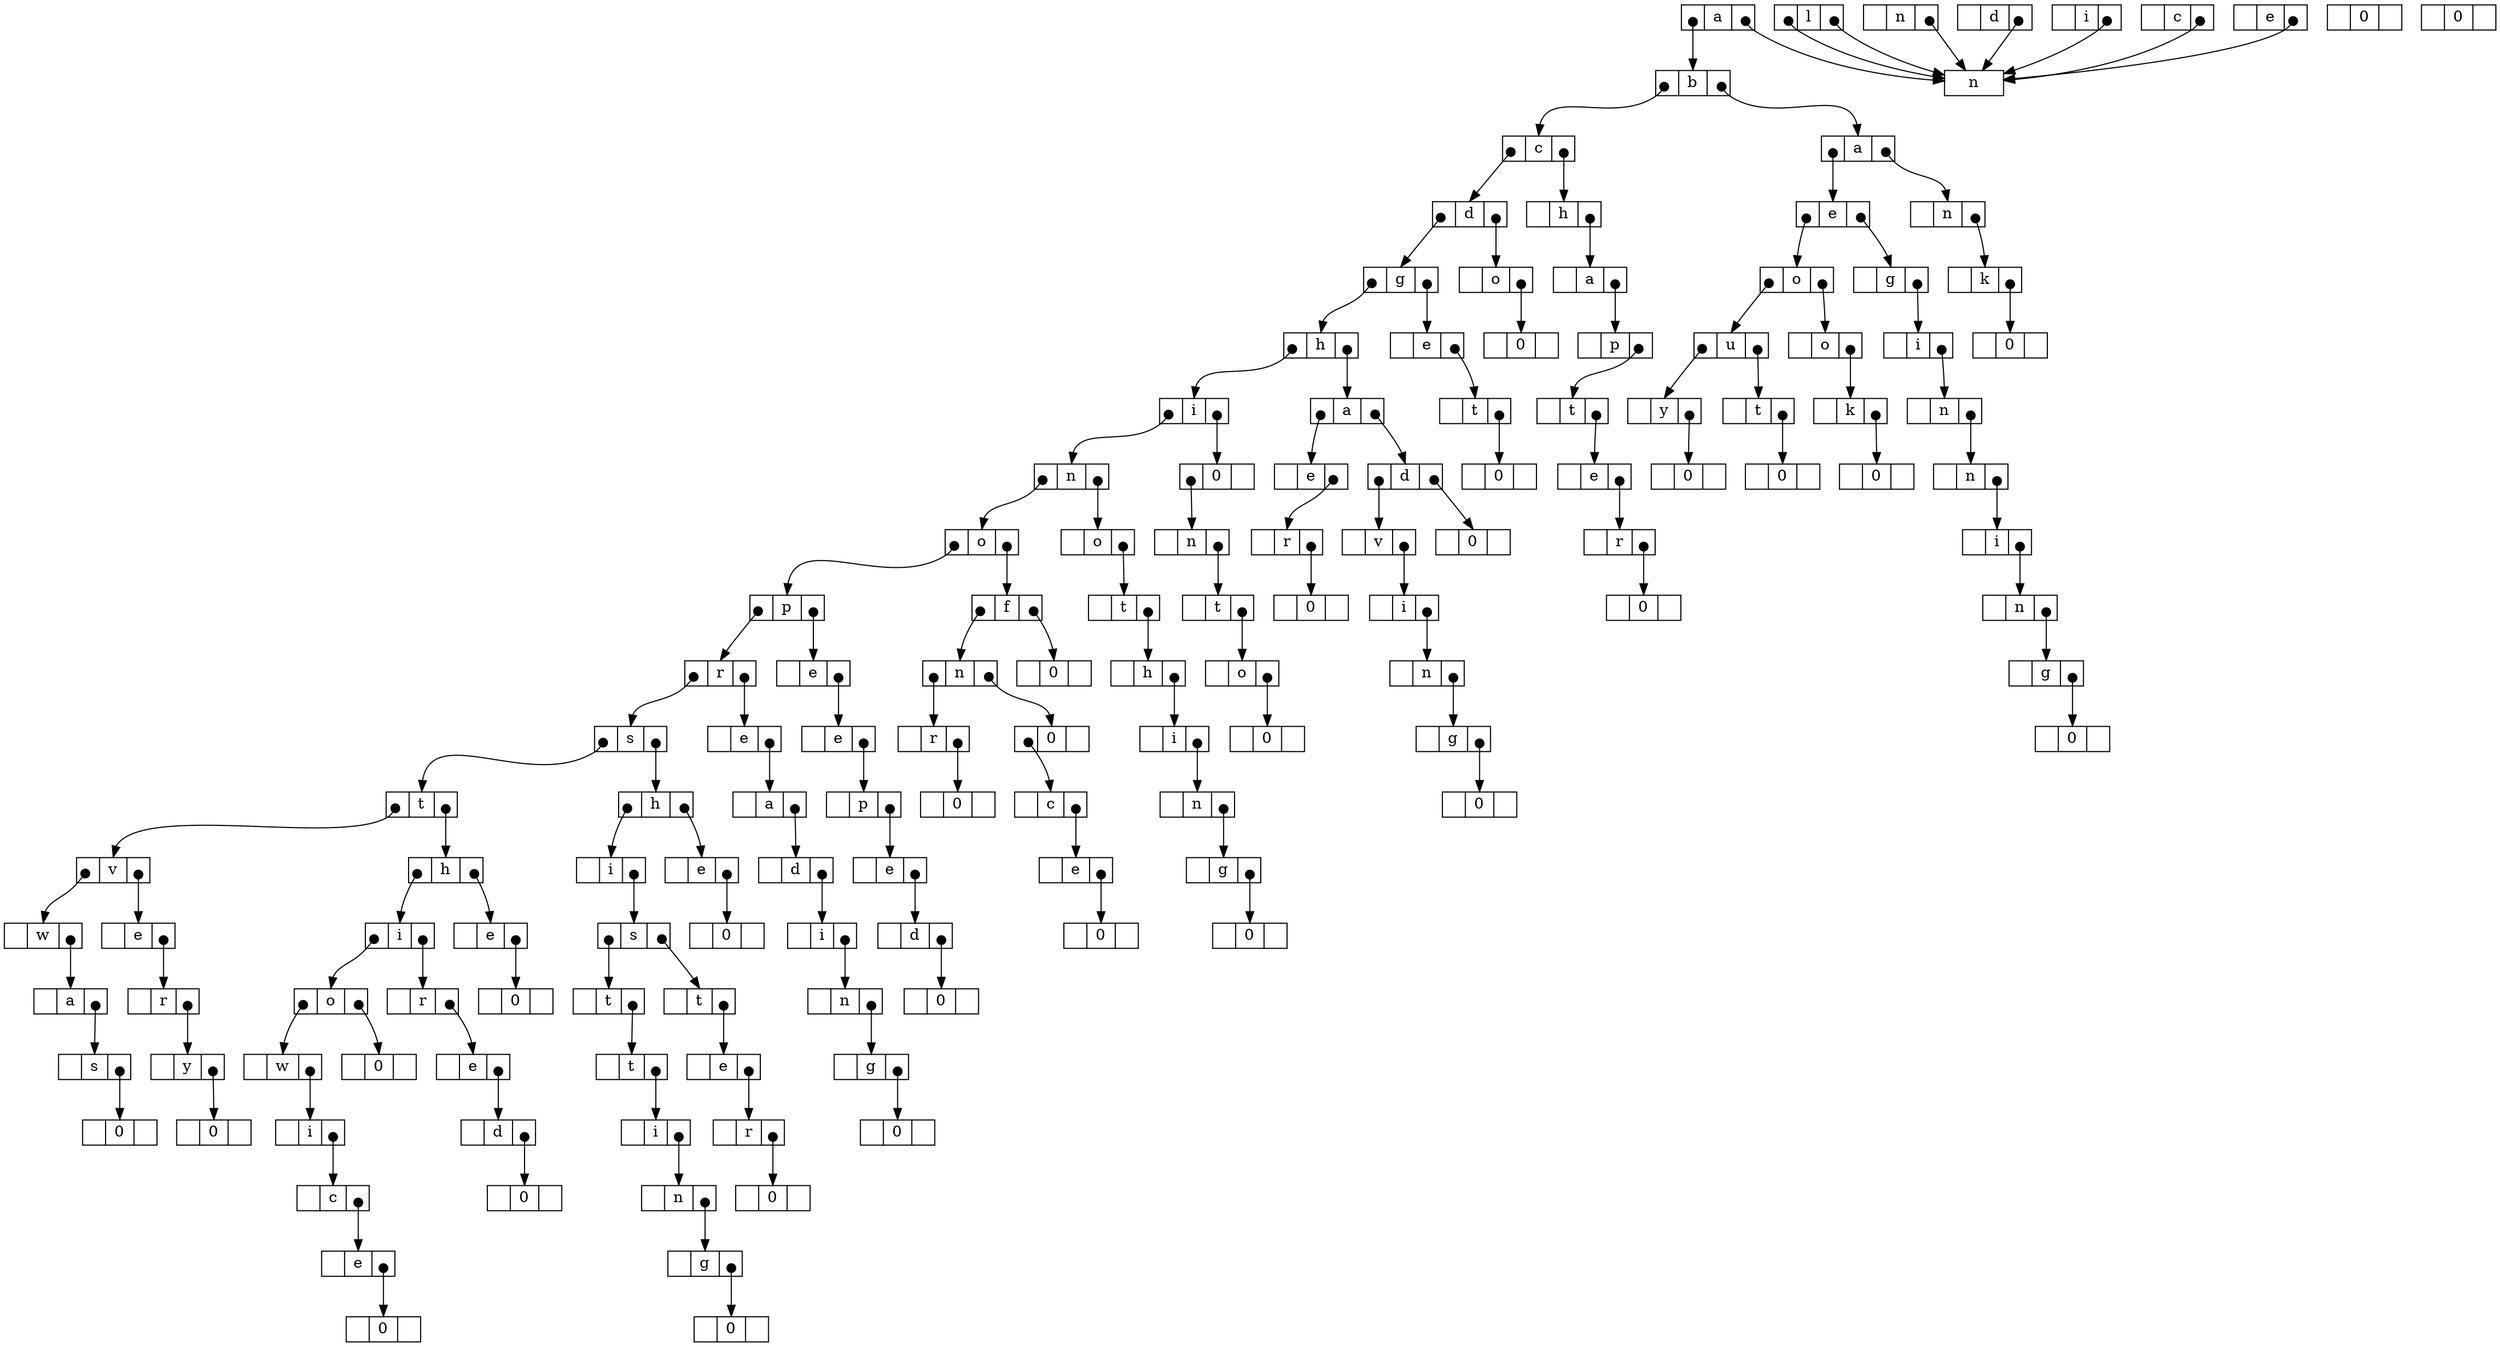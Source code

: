 digraph arbre {
	node [shape=record,height=.1]
	edge [tailclip=false,arrowtail=dot,dir=both]
	n0 [label="<fils> | <lettre> a | <frere>"];
	n0:fils:c -> n1:lettre;
	n1 [label="<fils> | <lettre> b | <frere>"];
	n1:fils:c -> n2:lettre;
	n2 [label="<fils> | <lettre> c | <frere>"];
	n2:fils:c -> n3:lettre;
	n3 [label="<fils> | <lettre> d | <frere>"];
	n3:fils:c -> n4:lettre;
	n4 [label="<fils> | <lettre> g | <frere>"];
	n4:fils:c -> n5:lettre;
	n5 [label="<fils> | <lettre> h | <frere>"];
	n5:fils:c -> n6:lettre;
	n6 [label="<fils> | <lettre> i | <frere>"];
	n6:fils:c -> n7:lettre;
	n7 [label="<fils> | <lettre> n | <frere>"];
	n7:fils:c -> n8:lettre;
	n8 [label="<fils> | <lettre> o | <frere>"];
	n8:fils:c -> n9:lettre;
	n9 [label="<fils> | <lettre> p | <frere>"];
	n9:fils:c -> n10:lettre;
	n10 [label="<fils> | <lettre> r | <frere>"];
	n10:fils:c -> n11:lettre;
	n11 [label="<fils> | <lettre> s | <frere>"];
	n11:fils:c -> n12:lettre;
	n12 [label="<fils> | <lettre> t | <frere>"];
	n12:fils:c -> n13:lettre;
	n13 [label="<fils> | <lettre> v | <frere>"];
	n13:fils:c -> n14:lettre;
	n14 [label="<fils> | <lettre> w | <frere>"];
	n14:frere:c -> n15:lettre;
	n15 [label="<fils> | <lettre> a | <frere>"];
	n15:frere:c -> n16:lettre;
	n16 [label="<fils> | <lettre> s | <frere>"];
	n16:frere:c -> n17:lettre;
	n17 [label="<fils> | <lettre> 0 | <frere>"];
	n13:frere:c -> n18:lettre;
	n18 [label="<fils> | <lettre> e | <frere>"];
	n18:frere:c -> n19:lettre;
	n19 [label="<fils> | <lettre> r | <frere>"];
	n19:frere:c -> n20:lettre;
	n20 [label="<fils> | <lettre> y | <frere>"];
	n20:frere:c -> n21:lettre;
	n21 [label="<fils> | <lettre> 0 | <frere>"];
	n12:frere:c -> n22:lettre;
	n22 [label="<fils> | <lettre> h | <frere>"];
	n22:fils:c -> n23:lettre;
	n23 [label="<fils> | <lettre> i | <frere>"];
	n23:fils:c -> n24:lettre;
	n24 [label="<fils> | <lettre> o | <frere>"];
	n24:fils:c -> n25:lettre;
	n25 [label="<fils> | <lettre> w | <frere>"];
	n25:frere:c -> n26:lettre;
	n26 [label="<fils> | <lettre> i | <frere>"];
	n26:frere:c -> n27:lettre;
	n27 [label="<fils> | <lettre> c | <frere>"];
	n27:frere:c -> n28:lettre;
	n28 [label="<fils> | <lettre> e | <frere>"];
	n28:frere:c -> n29:lettre;
	n29 [label="<fils> | <lettre> 0 | <frere>"];
	n24:frere:c -> n30:lettre;
	n30 [label="<fils> | <lettre> 0 | <frere>"];
	n23:frere:c -> n31:lettre;
	n31 [label="<fils> | <lettre> r | <frere>"];
	n31:frere:c -> n32:lettre;
	n32 [label="<fils> | <lettre> e | <frere>"];
	n32:frere:c -> n33:lettre;
	n33 [label="<fils> | <lettre> d | <frere>"];
	n33:frere:c -> n34:lettre;
	n34 [label="<fils> | <lettre> 0 | <frere>"];
	n22:frere:c -> n35:lettre;
	n35 [label="<fils> | <lettre> e | <frere>"];
	n35:frere:c -> n36:lettre;
	n36 [label="<fils> | <lettre> 0 | <frere>"];
	n11:frere:c -> n37:lettre;
	n37 [label="<fils> | <lettre> h | <frere>"];
	n37:fils:c -> n38:lettre;
	n38 [label="<fils> | <lettre> i | <frere>"];
	n38:frere:c -> n39:lettre;
	n39 [label="<fils> | <lettre> s | <frere>"];
	n39:fils:c -> n40:lettre;
	n40 [label="<fils> | <lettre> t | <frere>"];
	n40:frere:c -> n41:lettre;
	n41 [label="<fils> | <lettre> t | <frere>"];
	n41:frere:c -> n42:lettre;
	n42 [label="<fils> | <lettre> i | <frere>"];
	n42:frere:c -> n43:lettre;
	n43 [label="<fils> | <lettre> n | <frere>"];
	n43:frere:c -> n44:lettre;
	n44 [label="<fils> | <lettre> g | <frere>"];
	n44:frere:c -> n45:lettre;
	n45 [label="<fils> | <lettre> 0 | <frere>"];
	n39:frere:c -> n46:lettre;
	n46 [label="<fils> | <lettre> t | <frere>"];
	n46:frere:c -> n47:lettre;
	n47 [label="<fils> | <lettre> e | <frere>"];
	n47:frere:c -> n48:lettre;
	n48 [label="<fils> | <lettre> r | <frere>"];
	n48:frere:c -> n49:lettre;
	n49 [label="<fils> | <lettre> 0 | <frere>"];
	n37:frere:c -> n50:lettre;
	n50 [label="<fils> | <lettre> e | <frere>"];
	n50:frere:c -> n51:lettre;
	n51 [label="<fils> | <lettre> 0 | <frere>"];
	n10:frere:c -> n52:lettre;
	n52 [label="<fils> | <lettre> e | <frere>"];
	n52:frere:c -> n53:lettre;
	n53 [label="<fils> | <lettre> a | <frere>"];
	n53:frere:c -> n54:lettre;
	n54 [label="<fils> | <lettre> d | <frere>"];
	n54:frere:c -> n55:lettre;
	n55 [label="<fils> | <lettre> i | <frere>"];
	n55:frere:c -> n56:lettre;
	n56 [label="<fils> | <lettre> n | <frere>"];
	n56:frere:c -> n57:lettre;
	n57 [label="<fils> | <lettre> g | <frere>"];
	n57:frere:c -> n58:lettre;
	n58 [label="<fils> | <lettre> 0 | <frere>"];
	n9:frere:c -> n59:lettre;
	n59 [label="<fils> | <lettre> e | <frere>"];
	n59:frere:c -> n60:lettre;
	n60 [label="<fils> | <lettre> e | <frere>"];
	n60:frere:c -> n61:lettre;
	n61 [label="<fils> | <lettre> p | <frere>"];
	n61:frere:c -> n62:lettre;
	n62 [label="<fils> | <lettre> e | <frere>"];
	n62:frere:c -> n63:lettre;
	n63 [label="<fils> | <lettre> d | <frere>"];
	n63:frere:c -> n64:lettre;
	n64 [label="<fils> | <lettre> 0 | <frere>"];
	n8:frere:c -> n65:lettre;
	n65 [label="<fils> | <lettre> f | <frere>"];
	n65:fils:c -> n66:lettre;
	n66 [label="<fils> | <lettre> n | <frere>"];
	n66:fils:c -> n67:lettre;
	n67 [label="<fils> | <lettre> r | <frere>"];
	n67:frere:c -> n68:lettre;
	n68 [label="<fils> | <lettre> 0 | <frere>"];
	n66:frere:c -> n69:lettre;
	n69 [label="<fils> | <lettre> 0 | <frere>"];
	n69:fils:c -> n70:lettre;
	n70 [label="<fils> | <lettre> c | <frere>"];
	n70:frere:c -> n71:lettre;
	n71 [label="<fils> | <lettre> e | <frere>"];
	n71:frere:c -> n72:lettre;
	n72 [label="<fils> | <lettre> 0 | <frere>"];
	n65:frere:c -> n73:lettre;
	n73 [label="<fils> | <lettre> 0 | <frere>"];
	n7:frere:c -> n74:lettre;
	n74 [label="<fils> | <lettre> o | <frere>"];
	n74:frere:c -> n75:lettre;
	n75 [label="<fils> | <lettre> t | <frere>"];
	n75:frere:c -> n76:lettre;
	n76 [label="<fils> | <lettre> h | <frere>"];
	n76:frere:c -> n77:lettre;
	n77 [label="<fils> | <lettre> i | <frere>"];
	n77:frere:c -> n78:lettre;
	n78 [label="<fils> | <lettre> n | <frere>"];
	n78:frere:c -> n79:lettre;
	n79 [label="<fils> | <lettre> g | <frere>"];
	n79:frere:c -> n80:lettre;
	n80 [label="<fils> | <lettre> 0 | <frere>"];
	n6:frere:c -> n81:lettre;
	n81 [label="<fils> | <lettre> 0 | <frere>"];
	n81:fils:c -> n82:lettre;
	n82 [label="<fils> | <lettre> n | <frere>"];
	n82:frere:c -> n83:lettre;
	n83 [label="<fils> | <lettre> t | <frere>"];
	n83:frere:c -> n84:lettre;
	n84 [label="<fils> | <lettre> o | <frere>"];
	n84:frere:c -> n85:lettre;
	n85 [label="<fils> | <lettre> 0 | <frere>"];
	n5:frere:c -> n86:lettre;
	n86 [label="<fils> | <lettre> a | <frere>"];
	n86:fils:c -> n87:lettre;
	n87 [label="<fils> | <lettre> e | <frere>"];
	n87:frere:c -> n88:lettre;
	n88 [label="<fils> | <lettre> r | <frere>"];
	n88:frere:c -> n89:lettre;
	n89 [label="<fils> | <lettre> 0 | <frere>"];
	n86:frere:c -> n90:lettre;
	n90 [label="<fils> | <lettre> d | <frere>"];
	n90:fils:c -> n91:lettre;
	n91 [label="<fils> | <lettre> v | <frere>"];
	n91:frere:c -> n92:lettre;
	n92 [label="<fils> | <lettre> i | <frere>"];
	n92:frere:c -> n93:lettre;
	n93 [label="<fils> | <lettre> n | <frere>"];
	n93:frere:c -> n94:lettre;
	n94 [label="<fils> | <lettre> g | <frere>"];
	n94:frere:c -> n95:lettre;
	n95 [label="<fils> | <lettre> 0 | <frere>"];
	n90:frere:c -> n96:lettre;
	n96 [label="<fils> | <lettre> 0 | <frere>"];
	n4:frere:c -> n97:lettre;
	n97 [label="<fils> | <lettre> e | <frere>"];
	n97:frere:c -> n98:lettre;
	n98 [label="<fils> | <lettre> t | <frere>"];
	n98:frere:c -> n99:lettre;
	n99 [label="<fils> | <lettre> 0 | <frere>"];
	n3:frere:c -> n100:lettre;
	n100 [label="<fils> | <lettre> o | <frere>"];
	n100:frere:c -> n101:lettre;
	n101 [label="<fils> | <lettre> 0 | <frere>"];
	n2:frere:c -> n102:lettre;
	n102 [label="<fils> | <lettre> h | <frere>"];
	n102:frere:c -> n103:lettre;
	n103 [label="<fils> | <lettre> a | <frere>"];
	n103:frere:c -> n104:lettre;
	n104 [label="<fils> | <lettre> p | <frere>"];
	n104:frere:c -> n105:lettre;
	n105 [label="<fils> | <lettre> t | <frere>"];
	n105:frere:c -> n106:lettre;
	n106 [label="<fils> | <lettre> e | <frere>"];
	n106:frere:c -> n107:lettre;
	n107 [label="<fils> | <lettre> r | <frere>"];
	n107:frere:c -> n108:lettre;
	n108 [label="<fils> | <lettre> 0 | <frere>"];
	n1:frere:c -> n109:lettre;
	n109 [label="<fils> | <lettre> a | <frere>"];
	n109:fils:c -> n110:lettre;
	n110 [label="<fils> | <lettre> e | <frere>"];
	n110:fils:c -> n111:lettre;
	n111 [label="<fils> | <lettre> o | <frere>"];
	n111:fils:c -> n112:lettre;
	n112 [label="<fils> | <lettre> u | <frere>"];
	n112:fils:c -> n113:lettre;
	n113 [label="<fils> | <lettre> y | <frere>"];
	n113:frere:c -> n114:lettre;
	n114 [label="<fils> | <lettre> 0 | <frere>"];
	n112:frere:c -> n115:lettre;
	n115 [label="<fils> | <lettre> t | <frere>"];
	n115:frere:c -> n116:lettre;
	n116 [label="<fils> | <lettre> 0 | <frere>"];
	n111:frere:c -> n117:lettre;
	n117 [label="<fils> | <lettre> o | <frere>"];
	n117:frere:c -> n118:lettre;
	n118 [label="<fils> | <lettre> k | <frere>"];
	n118:frere:c -> n119:lettre;
	n119 [label="<fils> | <lettre> 0 | <frere>"];
	n110:frere:c -> n120:lettre;
	n120 [label="<fils> | <lettre> g | <frere>"];
	n120:frere:c -> n121:lettre;
	n121 [label="<fils> | <lettre> i | <frere>"];
	n121:frere:c -> n122:lettre;
	n122 [label="<fils> | <lettre> n | <frere>"];
	n122:frere:c -> n123:lettre;
	n123 [label="<fils> | <lettre> n | <frere>"];
	n123:frere:c -> n124:lettre;
	n124 [label="<fils> | <lettre> i | <frere>"];
	n124:frere:c -> n125:lettre;
	n125 [label="<fils> | <lettre> n | <frere>"];
	n125:frere:c -> n126:lettre;
	n126 [label="<fils> | <lettre> g | <frere>"];
	n126:frere:c -> n127:lettre;
	n127 [label="<fils> | <lettre> 0 | <frere>"];
	n109:frere:c -> n128:lettre;
	n128 [label="<fils> | <lettre> n | <frere>"];
	n128:frere:c -> n129:lettre;
	n129 [label="<fils> | <lettre> k | <frere>"];
	n129:frere:c -> n130:lettre;
	n130 [label="<fils> | <lettre> 0 | <frere>"];
	n0:frere:c -> n-125:lettre;
	n-125 [label="<fils> | <lettre> l | <frere>"];
	n-125:fils:c -> n-124:lettre;
	n-124 [label="<fils> | <lettre> n | <frere>"];
	n-124:frere:c -> n-123:lettre;
	n-123 [label="<fils> | <lettre> d | <frere>"];
	n-123:frere:c -> n-122:lettre;
	n-122 [label="<fils> | <lettre> 0 | <frere>"];
	n-125:frere:c -> n-121:lettre;
	n-121 [label="<fils> | <lettre> i | <frere>"];
	n-121:frere:c -> n-120:lettre;
	n-120 [label="<fils> | <lettre> c | <frere>"];
	n-120:frere:c -> n-119:lettre;
	n-119 [label="<fils> | <lettre> e | <frere>"];
	n-119:frere:c -> n-118:lettre;
	n-118 [label="<fils> | <lettre> 0 | <frere>"];
}
